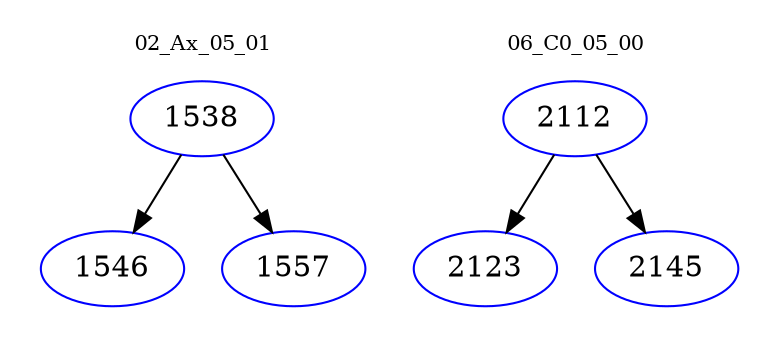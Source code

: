 digraph{
subgraph cluster_0 {
color = white
label = "02_Ax_05_01";
fontsize=10;
T0_1538 [label="1538", color="blue"]
T0_1538 -> T0_1546 [color="black"]
T0_1546 [label="1546", color="blue"]
T0_1538 -> T0_1557 [color="black"]
T0_1557 [label="1557", color="blue"]
}
subgraph cluster_1 {
color = white
label = "06_C0_05_00";
fontsize=10;
T1_2112 [label="2112", color="blue"]
T1_2112 -> T1_2123 [color="black"]
T1_2123 [label="2123", color="blue"]
T1_2112 -> T1_2145 [color="black"]
T1_2145 [label="2145", color="blue"]
}
}
